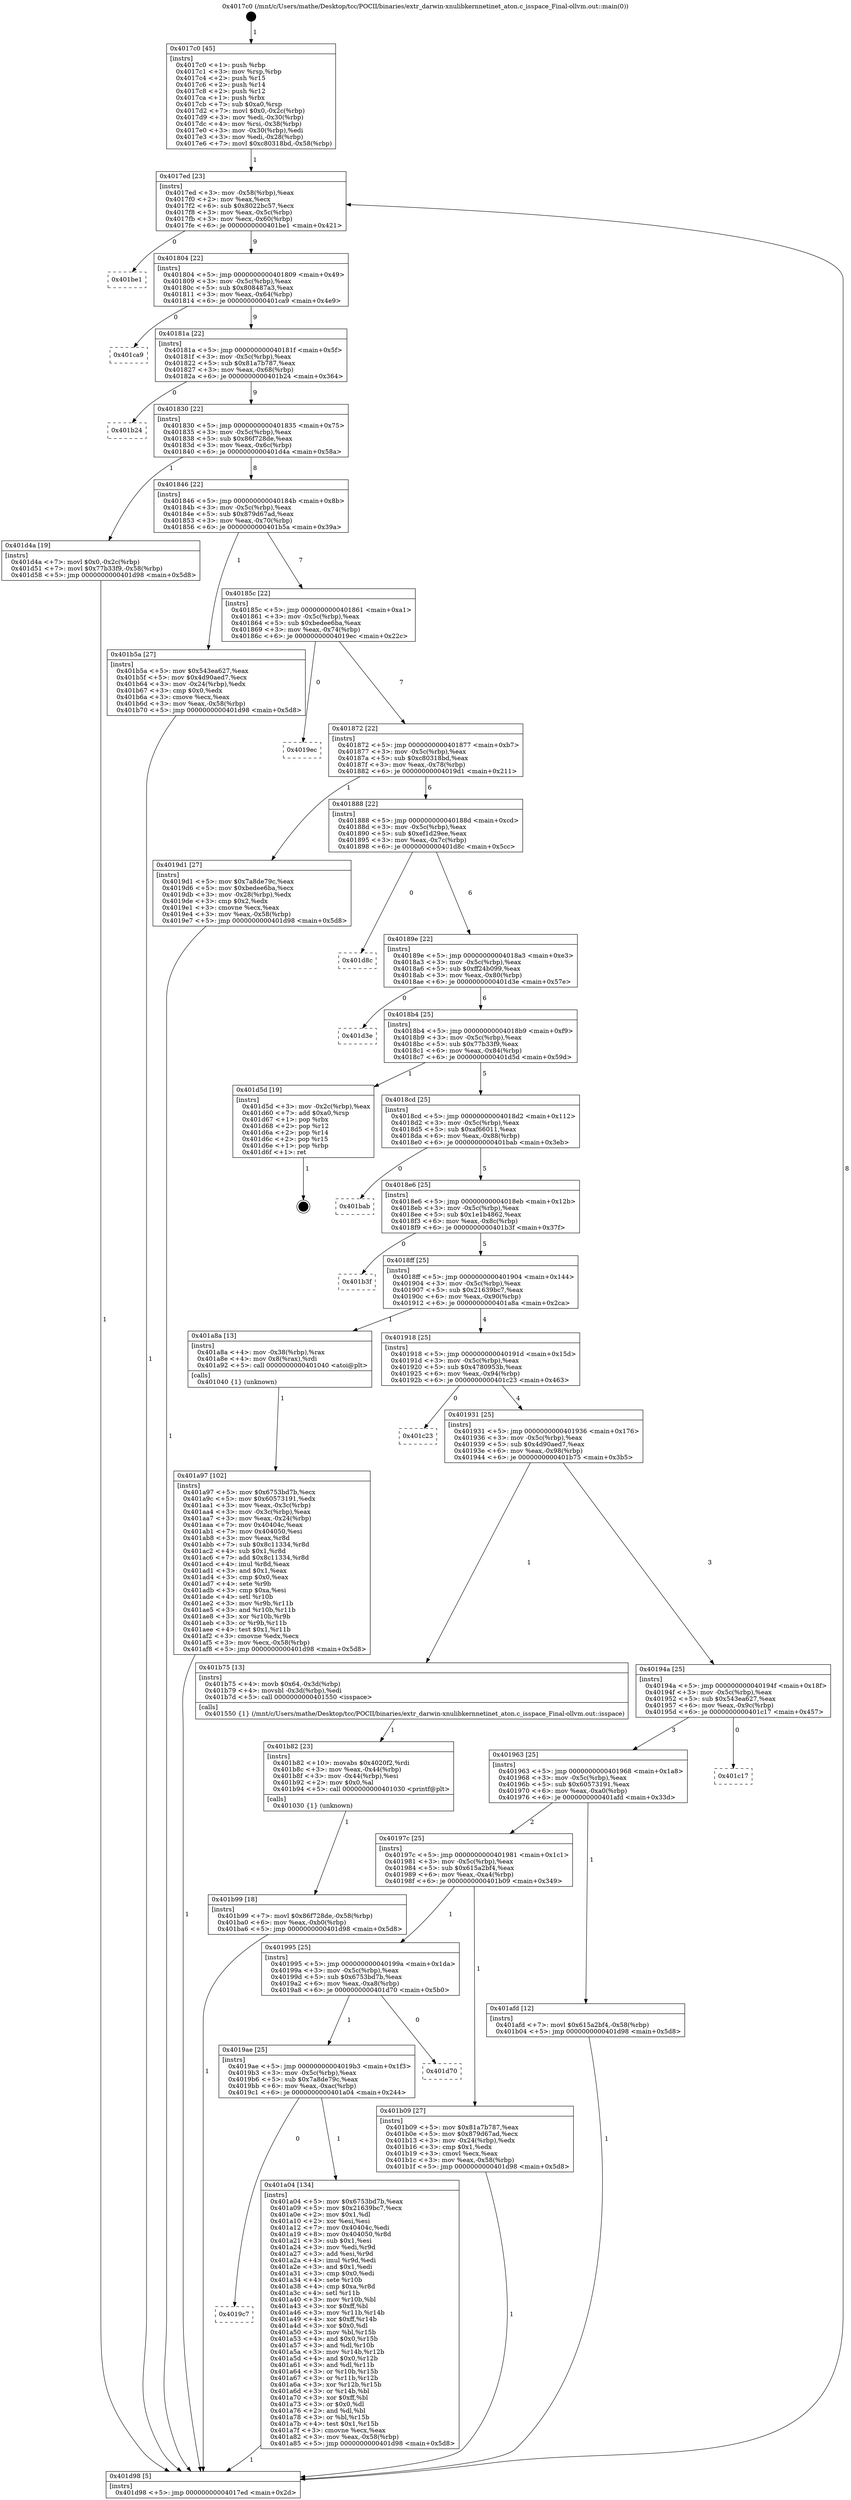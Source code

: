 digraph "0x4017c0" {
  label = "0x4017c0 (/mnt/c/Users/mathe/Desktop/tcc/POCII/binaries/extr_darwin-xnulibkernnetinet_aton.c_isspace_Final-ollvm.out::main(0))"
  labelloc = "t"
  node[shape=record]

  Entry [label="",width=0.3,height=0.3,shape=circle,fillcolor=black,style=filled]
  "0x4017ed" [label="{
     0x4017ed [23]\l
     | [instrs]\l
     &nbsp;&nbsp;0x4017ed \<+3\>: mov -0x58(%rbp),%eax\l
     &nbsp;&nbsp;0x4017f0 \<+2\>: mov %eax,%ecx\l
     &nbsp;&nbsp;0x4017f2 \<+6\>: sub $0x8022bc57,%ecx\l
     &nbsp;&nbsp;0x4017f8 \<+3\>: mov %eax,-0x5c(%rbp)\l
     &nbsp;&nbsp;0x4017fb \<+3\>: mov %ecx,-0x60(%rbp)\l
     &nbsp;&nbsp;0x4017fe \<+6\>: je 0000000000401be1 \<main+0x421\>\l
  }"]
  "0x401be1" [label="{
     0x401be1\l
  }", style=dashed]
  "0x401804" [label="{
     0x401804 [22]\l
     | [instrs]\l
     &nbsp;&nbsp;0x401804 \<+5\>: jmp 0000000000401809 \<main+0x49\>\l
     &nbsp;&nbsp;0x401809 \<+3\>: mov -0x5c(%rbp),%eax\l
     &nbsp;&nbsp;0x40180c \<+5\>: sub $0x808487a3,%eax\l
     &nbsp;&nbsp;0x401811 \<+3\>: mov %eax,-0x64(%rbp)\l
     &nbsp;&nbsp;0x401814 \<+6\>: je 0000000000401ca9 \<main+0x4e9\>\l
  }"]
  Exit [label="",width=0.3,height=0.3,shape=circle,fillcolor=black,style=filled,peripheries=2]
  "0x401ca9" [label="{
     0x401ca9\l
  }", style=dashed]
  "0x40181a" [label="{
     0x40181a [22]\l
     | [instrs]\l
     &nbsp;&nbsp;0x40181a \<+5\>: jmp 000000000040181f \<main+0x5f\>\l
     &nbsp;&nbsp;0x40181f \<+3\>: mov -0x5c(%rbp),%eax\l
     &nbsp;&nbsp;0x401822 \<+5\>: sub $0x81a7b787,%eax\l
     &nbsp;&nbsp;0x401827 \<+3\>: mov %eax,-0x68(%rbp)\l
     &nbsp;&nbsp;0x40182a \<+6\>: je 0000000000401b24 \<main+0x364\>\l
  }"]
  "0x401b99" [label="{
     0x401b99 [18]\l
     | [instrs]\l
     &nbsp;&nbsp;0x401b99 \<+7\>: movl $0x86f728de,-0x58(%rbp)\l
     &nbsp;&nbsp;0x401ba0 \<+6\>: mov %eax,-0xb0(%rbp)\l
     &nbsp;&nbsp;0x401ba6 \<+5\>: jmp 0000000000401d98 \<main+0x5d8\>\l
  }"]
  "0x401b24" [label="{
     0x401b24\l
  }", style=dashed]
  "0x401830" [label="{
     0x401830 [22]\l
     | [instrs]\l
     &nbsp;&nbsp;0x401830 \<+5\>: jmp 0000000000401835 \<main+0x75\>\l
     &nbsp;&nbsp;0x401835 \<+3\>: mov -0x5c(%rbp),%eax\l
     &nbsp;&nbsp;0x401838 \<+5\>: sub $0x86f728de,%eax\l
     &nbsp;&nbsp;0x40183d \<+3\>: mov %eax,-0x6c(%rbp)\l
     &nbsp;&nbsp;0x401840 \<+6\>: je 0000000000401d4a \<main+0x58a\>\l
  }"]
  "0x401b82" [label="{
     0x401b82 [23]\l
     | [instrs]\l
     &nbsp;&nbsp;0x401b82 \<+10\>: movabs $0x4020f2,%rdi\l
     &nbsp;&nbsp;0x401b8c \<+3\>: mov %eax,-0x44(%rbp)\l
     &nbsp;&nbsp;0x401b8f \<+3\>: mov -0x44(%rbp),%esi\l
     &nbsp;&nbsp;0x401b92 \<+2\>: mov $0x0,%al\l
     &nbsp;&nbsp;0x401b94 \<+5\>: call 0000000000401030 \<printf@plt\>\l
     | [calls]\l
     &nbsp;&nbsp;0x401030 \{1\} (unknown)\l
  }"]
  "0x401d4a" [label="{
     0x401d4a [19]\l
     | [instrs]\l
     &nbsp;&nbsp;0x401d4a \<+7\>: movl $0x0,-0x2c(%rbp)\l
     &nbsp;&nbsp;0x401d51 \<+7\>: movl $0x77b33f9,-0x58(%rbp)\l
     &nbsp;&nbsp;0x401d58 \<+5\>: jmp 0000000000401d98 \<main+0x5d8\>\l
  }"]
  "0x401846" [label="{
     0x401846 [22]\l
     | [instrs]\l
     &nbsp;&nbsp;0x401846 \<+5\>: jmp 000000000040184b \<main+0x8b\>\l
     &nbsp;&nbsp;0x40184b \<+3\>: mov -0x5c(%rbp),%eax\l
     &nbsp;&nbsp;0x40184e \<+5\>: sub $0x879d67ad,%eax\l
     &nbsp;&nbsp;0x401853 \<+3\>: mov %eax,-0x70(%rbp)\l
     &nbsp;&nbsp;0x401856 \<+6\>: je 0000000000401b5a \<main+0x39a\>\l
  }"]
  "0x401a97" [label="{
     0x401a97 [102]\l
     | [instrs]\l
     &nbsp;&nbsp;0x401a97 \<+5\>: mov $0x6753bd7b,%ecx\l
     &nbsp;&nbsp;0x401a9c \<+5\>: mov $0x60573191,%edx\l
     &nbsp;&nbsp;0x401aa1 \<+3\>: mov %eax,-0x3c(%rbp)\l
     &nbsp;&nbsp;0x401aa4 \<+3\>: mov -0x3c(%rbp),%eax\l
     &nbsp;&nbsp;0x401aa7 \<+3\>: mov %eax,-0x24(%rbp)\l
     &nbsp;&nbsp;0x401aaa \<+7\>: mov 0x40404c,%eax\l
     &nbsp;&nbsp;0x401ab1 \<+7\>: mov 0x404050,%esi\l
     &nbsp;&nbsp;0x401ab8 \<+3\>: mov %eax,%r8d\l
     &nbsp;&nbsp;0x401abb \<+7\>: sub $0x8c11334,%r8d\l
     &nbsp;&nbsp;0x401ac2 \<+4\>: sub $0x1,%r8d\l
     &nbsp;&nbsp;0x401ac6 \<+7\>: add $0x8c11334,%r8d\l
     &nbsp;&nbsp;0x401acd \<+4\>: imul %r8d,%eax\l
     &nbsp;&nbsp;0x401ad1 \<+3\>: and $0x1,%eax\l
     &nbsp;&nbsp;0x401ad4 \<+3\>: cmp $0x0,%eax\l
     &nbsp;&nbsp;0x401ad7 \<+4\>: sete %r9b\l
     &nbsp;&nbsp;0x401adb \<+3\>: cmp $0xa,%esi\l
     &nbsp;&nbsp;0x401ade \<+4\>: setl %r10b\l
     &nbsp;&nbsp;0x401ae2 \<+3\>: mov %r9b,%r11b\l
     &nbsp;&nbsp;0x401ae5 \<+3\>: and %r10b,%r11b\l
     &nbsp;&nbsp;0x401ae8 \<+3\>: xor %r10b,%r9b\l
     &nbsp;&nbsp;0x401aeb \<+3\>: or %r9b,%r11b\l
     &nbsp;&nbsp;0x401aee \<+4\>: test $0x1,%r11b\l
     &nbsp;&nbsp;0x401af2 \<+3\>: cmovne %edx,%ecx\l
     &nbsp;&nbsp;0x401af5 \<+3\>: mov %ecx,-0x58(%rbp)\l
     &nbsp;&nbsp;0x401af8 \<+5\>: jmp 0000000000401d98 \<main+0x5d8\>\l
  }"]
  "0x401b5a" [label="{
     0x401b5a [27]\l
     | [instrs]\l
     &nbsp;&nbsp;0x401b5a \<+5\>: mov $0x543ea627,%eax\l
     &nbsp;&nbsp;0x401b5f \<+5\>: mov $0x4d90aed7,%ecx\l
     &nbsp;&nbsp;0x401b64 \<+3\>: mov -0x24(%rbp),%edx\l
     &nbsp;&nbsp;0x401b67 \<+3\>: cmp $0x0,%edx\l
     &nbsp;&nbsp;0x401b6a \<+3\>: cmove %ecx,%eax\l
     &nbsp;&nbsp;0x401b6d \<+3\>: mov %eax,-0x58(%rbp)\l
     &nbsp;&nbsp;0x401b70 \<+5\>: jmp 0000000000401d98 \<main+0x5d8\>\l
  }"]
  "0x40185c" [label="{
     0x40185c [22]\l
     | [instrs]\l
     &nbsp;&nbsp;0x40185c \<+5\>: jmp 0000000000401861 \<main+0xa1\>\l
     &nbsp;&nbsp;0x401861 \<+3\>: mov -0x5c(%rbp),%eax\l
     &nbsp;&nbsp;0x401864 \<+5\>: sub $0xbedee6ba,%eax\l
     &nbsp;&nbsp;0x401869 \<+3\>: mov %eax,-0x74(%rbp)\l
     &nbsp;&nbsp;0x40186c \<+6\>: je 00000000004019ec \<main+0x22c\>\l
  }"]
  "0x4019c7" [label="{
     0x4019c7\l
  }", style=dashed]
  "0x4019ec" [label="{
     0x4019ec\l
  }", style=dashed]
  "0x401872" [label="{
     0x401872 [22]\l
     | [instrs]\l
     &nbsp;&nbsp;0x401872 \<+5\>: jmp 0000000000401877 \<main+0xb7\>\l
     &nbsp;&nbsp;0x401877 \<+3\>: mov -0x5c(%rbp),%eax\l
     &nbsp;&nbsp;0x40187a \<+5\>: sub $0xc80318bd,%eax\l
     &nbsp;&nbsp;0x40187f \<+3\>: mov %eax,-0x78(%rbp)\l
     &nbsp;&nbsp;0x401882 \<+6\>: je 00000000004019d1 \<main+0x211\>\l
  }"]
  "0x401a04" [label="{
     0x401a04 [134]\l
     | [instrs]\l
     &nbsp;&nbsp;0x401a04 \<+5\>: mov $0x6753bd7b,%eax\l
     &nbsp;&nbsp;0x401a09 \<+5\>: mov $0x21639bc7,%ecx\l
     &nbsp;&nbsp;0x401a0e \<+2\>: mov $0x1,%dl\l
     &nbsp;&nbsp;0x401a10 \<+2\>: xor %esi,%esi\l
     &nbsp;&nbsp;0x401a12 \<+7\>: mov 0x40404c,%edi\l
     &nbsp;&nbsp;0x401a19 \<+8\>: mov 0x404050,%r8d\l
     &nbsp;&nbsp;0x401a21 \<+3\>: sub $0x1,%esi\l
     &nbsp;&nbsp;0x401a24 \<+3\>: mov %edi,%r9d\l
     &nbsp;&nbsp;0x401a27 \<+3\>: add %esi,%r9d\l
     &nbsp;&nbsp;0x401a2a \<+4\>: imul %r9d,%edi\l
     &nbsp;&nbsp;0x401a2e \<+3\>: and $0x1,%edi\l
     &nbsp;&nbsp;0x401a31 \<+3\>: cmp $0x0,%edi\l
     &nbsp;&nbsp;0x401a34 \<+4\>: sete %r10b\l
     &nbsp;&nbsp;0x401a38 \<+4\>: cmp $0xa,%r8d\l
     &nbsp;&nbsp;0x401a3c \<+4\>: setl %r11b\l
     &nbsp;&nbsp;0x401a40 \<+3\>: mov %r10b,%bl\l
     &nbsp;&nbsp;0x401a43 \<+3\>: xor $0xff,%bl\l
     &nbsp;&nbsp;0x401a46 \<+3\>: mov %r11b,%r14b\l
     &nbsp;&nbsp;0x401a49 \<+4\>: xor $0xff,%r14b\l
     &nbsp;&nbsp;0x401a4d \<+3\>: xor $0x0,%dl\l
     &nbsp;&nbsp;0x401a50 \<+3\>: mov %bl,%r15b\l
     &nbsp;&nbsp;0x401a53 \<+4\>: and $0x0,%r15b\l
     &nbsp;&nbsp;0x401a57 \<+3\>: and %dl,%r10b\l
     &nbsp;&nbsp;0x401a5a \<+3\>: mov %r14b,%r12b\l
     &nbsp;&nbsp;0x401a5d \<+4\>: and $0x0,%r12b\l
     &nbsp;&nbsp;0x401a61 \<+3\>: and %dl,%r11b\l
     &nbsp;&nbsp;0x401a64 \<+3\>: or %r10b,%r15b\l
     &nbsp;&nbsp;0x401a67 \<+3\>: or %r11b,%r12b\l
     &nbsp;&nbsp;0x401a6a \<+3\>: xor %r12b,%r15b\l
     &nbsp;&nbsp;0x401a6d \<+3\>: or %r14b,%bl\l
     &nbsp;&nbsp;0x401a70 \<+3\>: xor $0xff,%bl\l
     &nbsp;&nbsp;0x401a73 \<+3\>: or $0x0,%dl\l
     &nbsp;&nbsp;0x401a76 \<+2\>: and %dl,%bl\l
     &nbsp;&nbsp;0x401a78 \<+3\>: or %bl,%r15b\l
     &nbsp;&nbsp;0x401a7b \<+4\>: test $0x1,%r15b\l
     &nbsp;&nbsp;0x401a7f \<+3\>: cmovne %ecx,%eax\l
     &nbsp;&nbsp;0x401a82 \<+3\>: mov %eax,-0x58(%rbp)\l
     &nbsp;&nbsp;0x401a85 \<+5\>: jmp 0000000000401d98 \<main+0x5d8\>\l
  }"]
  "0x4019d1" [label="{
     0x4019d1 [27]\l
     | [instrs]\l
     &nbsp;&nbsp;0x4019d1 \<+5\>: mov $0x7a8de79c,%eax\l
     &nbsp;&nbsp;0x4019d6 \<+5\>: mov $0xbedee6ba,%ecx\l
     &nbsp;&nbsp;0x4019db \<+3\>: mov -0x28(%rbp),%edx\l
     &nbsp;&nbsp;0x4019de \<+3\>: cmp $0x2,%edx\l
     &nbsp;&nbsp;0x4019e1 \<+3\>: cmovne %ecx,%eax\l
     &nbsp;&nbsp;0x4019e4 \<+3\>: mov %eax,-0x58(%rbp)\l
     &nbsp;&nbsp;0x4019e7 \<+5\>: jmp 0000000000401d98 \<main+0x5d8\>\l
  }"]
  "0x401888" [label="{
     0x401888 [22]\l
     | [instrs]\l
     &nbsp;&nbsp;0x401888 \<+5\>: jmp 000000000040188d \<main+0xcd\>\l
     &nbsp;&nbsp;0x40188d \<+3\>: mov -0x5c(%rbp),%eax\l
     &nbsp;&nbsp;0x401890 \<+5\>: sub $0xef1d29ee,%eax\l
     &nbsp;&nbsp;0x401895 \<+3\>: mov %eax,-0x7c(%rbp)\l
     &nbsp;&nbsp;0x401898 \<+6\>: je 0000000000401d8c \<main+0x5cc\>\l
  }"]
  "0x401d98" [label="{
     0x401d98 [5]\l
     | [instrs]\l
     &nbsp;&nbsp;0x401d98 \<+5\>: jmp 00000000004017ed \<main+0x2d\>\l
  }"]
  "0x4017c0" [label="{
     0x4017c0 [45]\l
     | [instrs]\l
     &nbsp;&nbsp;0x4017c0 \<+1\>: push %rbp\l
     &nbsp;&nbsp;0x4017c1 \<+3\>: mov %rsp,%rbp\l
     &nbsp;&nbsp;0x4017c4 \<+2\>: push %r15\l
     &nbsp;&nbsp;0x4017c6 \<+2\>: push %r14\l
     &nbsp;&nbsp;0x4017c8 \<+2\>: push %r12\l
     &nbsp;&nbsp;0x4017ca \<+1\>: push %rbx\l
     &nbsp;&nbsp;0x4017cb \<+7\>: sub $0xa0,%rsp\l
     &nbsp;&nbsp;0x4017d2 \<+7\>: movl $0x0,-0x2c(%rbp)\l
     &nbsp;&nbsp;0x4017d9 \<+3\>: mov %edi,-0x30(%rbp)\l
     &nbsp;&nbsp;0x4017dc \<+4\>: mov %rsi,-0x38(%rbp)\l
     &nbsp;&nbsp;0x4017e0 \<+3\>: mov -0x30(%rbp),%edi\l
     &nbsp;&nbsp;0x4017e3 \<+3\>: mov %edi,-0x28(%rbp)\l
     &nbsp;&nbsp;0x4017e6 \<+7\>: movl $0xc80318bd,-0x58(%rbp)\l
  }"]
  "0x4019ae" [label="{
     0x4019ae [25]\l
     | [instrs]\l
     &nbsp;&nbsp;0x4019ae \<+5\>: jmp 00000000004019b3 \<main+0x1f3\>\l
     &nbsp;&nbsp;0x4019b3 \<+3\>: mov -0x5c(%rbp),%eax\l
     &nbsp;&nbsp;0x4019b6 \<+5\>: sub $0x7a8de79c,%eax\l
     &nbsp;&nbsp;0x4019bb \<+6\>: mov %eax,-0xac(%rbp)\l
     &nbsp;&nbsp;0x4019c1 \<+6\>: je 0000000000401a04 \<main+0x244\>\l
  }"]
  "0x401d8c" [label="{
     0x401d8c\l
  }", style=dashed]
  "0x40189e" [label="{
     0x40189e [22]\l
     | [instrs]\l
     &nbsp;&nbsp;0x40189e \<+5\>: jmp 00000000004018a3 \<main+0xe3\>\l
     &nbsp;&nbsp;0x4018a3 \<+3\>: mov -0x5c(%rbp),%eax\l
     &nbsp;&nbsp;0x4018a6 \<+5\>: sub $0xff24b099,%eax\l
     &nbsp;&nbsp;0x4018ab \<+3\>: mov %eax,-0x80(%rbp)\l
     &nbsp;&nbsp;0x4018ae \<+6\>: je 0000000000401d3e \<main+0x57e\>\l
  }"]
  "0x401d70" [label="{
     0x401d70\l
  }", style=dashed]
  "0x401d3e" [label="{
     0x401d3e\l
  }", style=dashed]
  "0x4018b4" [label="{
     0x4018b4 [25]\l
     | [instrs]\l
     &nbsp;&nbsp;0x4018b4 \<+5\>: jmp 00000000004018b9 \<main+0xf9\>\l
     &nbsp;&nbsp;0x4018b9 \<+3\>: mov -0x5c(%rbp),%eax\l
     &nbsp;&nbsp;0x4018bc \<+5\>: sub $0x77b33f9,%eax\l
     &nbsp;&nbsp;0x4018c1 \<+6\>: mov %eax,-0x84(%rbp)\l
     &nbsp;&nbsp;0x4018c7 \<+6\>: je 0000000000401d5d \<main+0x59d\>\l
  }"]
  "0x401995" [label="{
     0x401995 [25]\l
     | [instrs]\l
     &nbsp;&nbsp;0x401995 \<+5\>: jmp 000000000040199a \<main+0x1da\>\l
     &nbsp;&nbsp;0x40199a \<+3\>: mov -0x5c(%rbp),%eax\l
     &nbsp;&nbsp;0x40199d \<+5\>: sub $0x6753bd7b,%eax\l
     &nbsp;&nbsp;0x4019a2 \<+6\>: mov %eax,-0xa8(%rbp)\l
     &nbsp;&nbsp;0x4019a8 \<+6\>: je 0000000000401d70 \<main+0x5b0\>\l
  }"]
  "0x401d5d" [label="{
     0x401d5d [19]\l
     | [instrs]\l
     &nbsp;&nbsp;0x401d5d \<+3\>: mov -0x2c(%rbp),%eax\l
     &nbsp;&nbsp;0x401d60 \<+7\>: add $0xa0,%rsp\l
     &nbsp;&nbsp;0x401d67 \<+1\>: pop %rbx\l
     &nbsp;&nbsp;0x401d68 \<+2\>: pop %r12\l
     &nbsp;&nbsp;0x401d6a \<+2\>: pop %r14\l
     &nbsp;&nbsp;0x401d6c \<+2\>: pop %r15\l
     &nbsp;&nbsp;0x401d6e \<+1\>: pop %rbp\l
     &nbsp;&nbsp;0x401d6f \<+1\>: ret\l
  }"]
  "0x4018cd" [label="{
     0x4018cd [25]\l
     | [instrs]\l
     &nbsp;&nbsp;0x4018cd \<+5\>: jmp 00000000004018d2 \<main+0x112\>\l
     &nbsp;&nbsp;0x4018d2 \<+3\>: mov -0x5c(%rbp),%eax\l
     &nbsp;&nbsp;0x4018d5 \<+5\>: sub $0xaf66011,%eax\l
     &nbsp;&nbsp;0x4018da \<+6\>: mov %eax,-0x88(%rbp)\l
     &nbsp;&nbsp;0x4018e0 \<+6\>: je 0000000000401bab \<main+0x3eb\>\l
  }"]
  "0x401b09" [label="{
     0x401b09 [27]\l
     | [instrs]\l
     &nbsp;&nbsp;0x401b09 \<+5\>: mov $0x81a7b787,%eax\l
     &nbsp;&nbsp;0x401b0e \<+5\>: mov $0x879d67ad,%ecx\l
     &nbsp;&nbsp;0x401b13 \<+3\>: mov -0x24(%rbp),%edx\l
     &nbsp;&nbsp;0x401b16 \<+3\>: cmp $0x1,%edx\l
     &nbsp;&nbsp;0x401b19 \<+3\>: cmovl %ecx,%eax\l
     &nbsp;&nbsp;0x401b1c \<+3\>: mov %eax,-0x58(%rbp)\l
     &nbsp;&nbsp;0x401b1f \<+5\>: jmp 0000000000401d98 \<main+0x5d8\>\l
  }"]
  "0x401bab" [label="{
     0x401bab\l
  }", style=dashed]
  "0x4018e6" [label="{
     0x4018e6 [25]\l
     | [instrs]\l
     &nbsp;&nbsp;0x4018e6 \<+5\>: jmp 00000000004018eb \<main+0x12b\>\l
     &nbsp;&nbsp;0x4018eb \<+3\>: mov -0x5c(%rbp),%eax\l
     &nbsp;&nbsp;0x4018ee \<+5\>: sub $0x1e1b4862,%eax\l
     &nbsp;&nbsp;0x4018f3 \<+6\>: mov %eax,-0x8c(%rbp)\l
     &nbsp;&nbsp;0x4018f9 \<+6\>: je 0000000000401b3f \<main+0x37f\>\l
  }"]
  "0x40197c" [label="{
     0x40197c [25]\l
     | [instrs]\l
     &nbsp;&nbsp;0x40197c \<+5\>: jmp 0000000000401981 \<main+0x1c1\>\l
     &nbsp;&nbsp;0x401981 \<+3\>: mov -0x5c(%rbp),%eax\l
     &nbsp;&nbsp;0x401984 \<+5\>: sub $0x615a2bf4,%eax\l
     &nbsp;&nbsp;0x401989 \<+6\>: mov %eax,-0xa4(%rbp)\l
     &nbsp;&nbsp;0x40198f \<+6\>: je 0000000000401b09 \<main+0x349\>\l
  }"]
  "0x401b3f" [label="{
     0x401b3f\l
  }", style=dashed]
  "0x4018ff" [label="{
     0x4018ff [25]\l
     | [instrs]\l
     &nbsp;&nbsp;0x4018ff \<+5\>: jmp 0000000000401904 \<main+0x144\>\l
     &nbsp;&nbsp;0x401904 \<+3\>: mov -0x5c(%rbp),%eax\l
     &nbsp;&nbsp;0x401907 \<+5\>: sub $0x21639bc7,%eax\l
     &nbsp;&nbsp;0x40190c \<+6\>: mov %eax,-0x90(%rbp)\l
     &nbsp;&nbsp;0x401912 \<+6\>: je 0000000000401a8a \<main+0x2ca\>\l
  }"]
  "0x401afd" [label="{
     0x401afd [12]\l
     | [instrs]\l
     &nbsp;&nbsp;0x401afd \<+7\>: movl $0x615a2bf4,-0x58(%rbp)\l
     &nbsp;&nbsp;0x401b04 \<+5\>: jmp 0000000000401d98 \<main+0x5d8\>\l
  }"]
  "0x401a8a" [label="{
     0x401a8a [13]\l
     | [instrs]\l
     &nbsp;&nbsp;0x401a8a \<+4\>: mov -0x38(%rbp),%rax\l
     &nbsp;&nbsp;0x401a8e \<+4\>: mov 0x8(%rax),%rdi\l
     &nbsp;&nbsp;0x401a92 \<+5\>: call 0000000000401040 \<atoi@plt\>\l
     | [calls]\l
     &nbsp;&nbsp;0x401040 \{1\} (unknown)\l
  }"]
  "0x401918" [label="{
     0x401918 [25]\l
     | [instrs]\l
     &nbsp;&nbsp;0x401918 \<+5\>: jmp 000000000040191d \<main+0x15d\>\l
     &nbsp;&nbsp;0x40191d \<+3\>: mov -0x5c(%rbp),%eax\l
     &nbsp;&nbsp;0x401920 \<+5\>: sub $0x4780953b,%eax\l
     &nbsp;&nbsp;0x401925 \<+6\>: mov %eax,-0x94(%rbp)\l
     &nbsp;&nbsp;0x40192b \<+6\>: je 0000000000401c23 \<main+0x463\>\l
  }"]
  "0x401963" [label="{
     0x401963 [25]\l
     | [instrs]\l
     &nbsp;&nbsp;0x401963 \<+5\>: jmp 0000000000401968 \<main+0x1a8\>\l
     &nbsp;&nbsp;0x401968 \<+3\>: mov -0x5c(%rbp),%eax\l
     &nbsp;&nbsp;0x40196b \<+5\>: sub $0x60573191,%eax\l
     &nbsp;&nbsp;0x401970 \<+6\>: mov %eax,-0xa0(%rbp)\l
     &nbsp;&nbsp;0x401976 \<+6\>: je 0000000000401afd \<main+0x33d\>\l
  }"]
  "0x401c23" [label="{
     0x401c23\l
  }", style=dashed]
  "0x401931" [label="{
     0x401931 [25]\l
     | [instrs]\l
     &nbsp;&nbsp;0x401931 \<+5\>: jmp 0000000000401936 \<main+0x176\>\l
     &nbsp;&nbsp;0x401936 \<+3\>: mov -0x5c(%rbp),%eax\l
     &nbsp;&nbsp;0x401939 \<+5\>: sub $0x4d90aed7,%eax\l
     &nbsp;&nbsp;0x40193e \<+6\>: mov %eax,-0x98(%rbp)\l
     &nbsp;&nbsp;0x401944 \<+6\>: je 0000000000401b75 \<main+0x3b5\>\l
  }"]
  "0x401c17" [label="{
     0x401c17\l
  }", style=dashed]
  "0x401b75" [label="{
     0x401b75 [13]\l
     | [instrs]\l
     &nbsp;&nbsp;0x401b75 \<+4\>: movb $0x64,-0x3d(%rbp)\l
     &nbsp;&nbsp;0x401b79 \<+4\>: movsbl -0x3d(%rbp),%edi\l
     &nbsp;&nbsp;0x401b7d \<+5\>: call 0000000000401550 \<isspace\>\l
     | [calls]\l
     &nbsp;&nbsp;0x401550 \{1\} (/mnt/c/Users/mathe/Desktop/tcc/POCII/binaries/extr_darwin-xnulibkernnetinet_aton.c_isspace_Final-ollvm.out::isspace)\l
  }"]
  "0x40194a" [label="{
     0x40194a [25]\l
     | [instrs]\l
     &nbsp;&nbsp;0x40194a \<+5\>: jmp 000000000040194f \<main+0x18f\>\l
     &nbsp;&nbsp;0x40194f \<+3\>: mov -0x5c(%rbp),%eax\l
     &nbsp;&nbsp;0x401952 \<+5\>: sub $0x543ea627,%eax\l
     &nbsp;&nbsp;0x401957 \<+6\>: mov %eax,-0x9c(%rbp)\l
     &nbsp;&nbsp;0x40195d \<+6\>: je 0000000000401c17 \<main+0x457\>\l
  }"]
  Entry -> "0x4017c0" [label=" 1"]
  "0x4017ed" -> "0x401be1" [label=" 0"]
  "0x4017ed" -> "0x401804" [label=" 9"]
  "0x401d5d" -> Exit [label=" 1"]
  "0x401804" -> "0x401ca9" [label=" 0"]
  "0x401804" -> "0x40181a" [label=" 9"]
  "0x401d4a" -> "0x401d98" [label=" 1"]
  "0x40181a" -> "0x401b24" [label=" 0"]
  "0x40181a" -> "0x401830" [label=" 9"]
  "0x401b99" -> "0x401d98" [label=" 1"]
  "0x401830" -> "0x401d4a" [label=" 1"]
  "0x401830" -> "0x401846" [label=" 8"]
  "0x401b82" -> "0x401b99" [label=" 1"]
  "0x401846" -> "0x401b5a" [label=" 1"]
  "0x401846" -> "0x40185c" [label=" 7"]
  "0x401b75" -> "0x401b82" [label=" 1"]
  "0x40185c" -> "0x4019ec" [label=" 0"]
  "0x40185c" -> "0x401872" [label=" 7"]
  "0x401b5a" -> "0x401d98" [label=" 1"]
  "0x401872" -> "0x4019d1" [label=" 1"]
  "0x401872" -> "0x401888" [label=" 6"]
  "0x4019d1" -> "0x401d98" [label=" 1"]
  "0x4017c0" -> "0x4017ed" [label=" 1"]
  "0x401d98" -> "0x4017ed" [label=" 8"]
  "0x401b09" -> "0x401d98" [label=" 1"]
  "0x401888" -> "0x401d8c" [label=" 0"]
  "0x401888" -> "0x40189e" [label=" 6"]
  "0x401a97" -> "0x401d98" [label=" 1"]
  "0x40189e" -> "0x401d3e" [label=" 0"]
  "0x40189e" -> "0x4018b4" [label=" 6"]
  "0x401a8a" -> "0x401a97" [label=" 1"]
  "0x4018b4" -> "0x401d5d" [label=" 1"]
  "0x4018b4" -> "0x4018cd" [label=" 5"]
  "0x4019ae" -> "0x4019c7" [label=" 0"]
  "0x4018cd" -> "0x401bab" [label=" 0"]
  "0x4018cd" -> "0x4018e6" [label=" 5"]
  "0x4019ae" -> "0x401a04" [label=" 1"]
  "0x4018e6" -> "0x401b3f" [label=" 0"]
  "0x4018e6" -> "0x4018ff" [label=" 5"]
  "0x401995" -> "0x4019ae" [label=" 1"]
  "0x4018ff" -> "0x401a8a" [label=" 1"]
  "0x4018ff" -> "0x401918" [label=" 4"]
  "0x401995" -> "0x401d70" [label=" 0"]
  "0x401918" -> "0x401c23" [label=" 0"]
  "0x401918" -> "0x401931" [label=" 4"]
  "0x40197c" -> "0x401995" [label=" 1"]
  "0x401931" -> "0x401b75" [label=" 1"]
  "0x401931" -> "0x40194a" [label=" 3"]
  "0x40197c" -> "0x401b09" [label=" 1"]
  "0x40194a" -> "0x401c17" [label=" 0"]
  "0x40194a" -> "0x401963" [label=" 3"]
  "0x401a04" -> "0x401d98" [label=" 1"]
  "0x401963" -> "0x401afd" [label=" 1"]
  "0x401963" -> "0x40197c" [label=" 2"]
  "0x401afd" -> "0x401d98" [label=" 1"]
}
